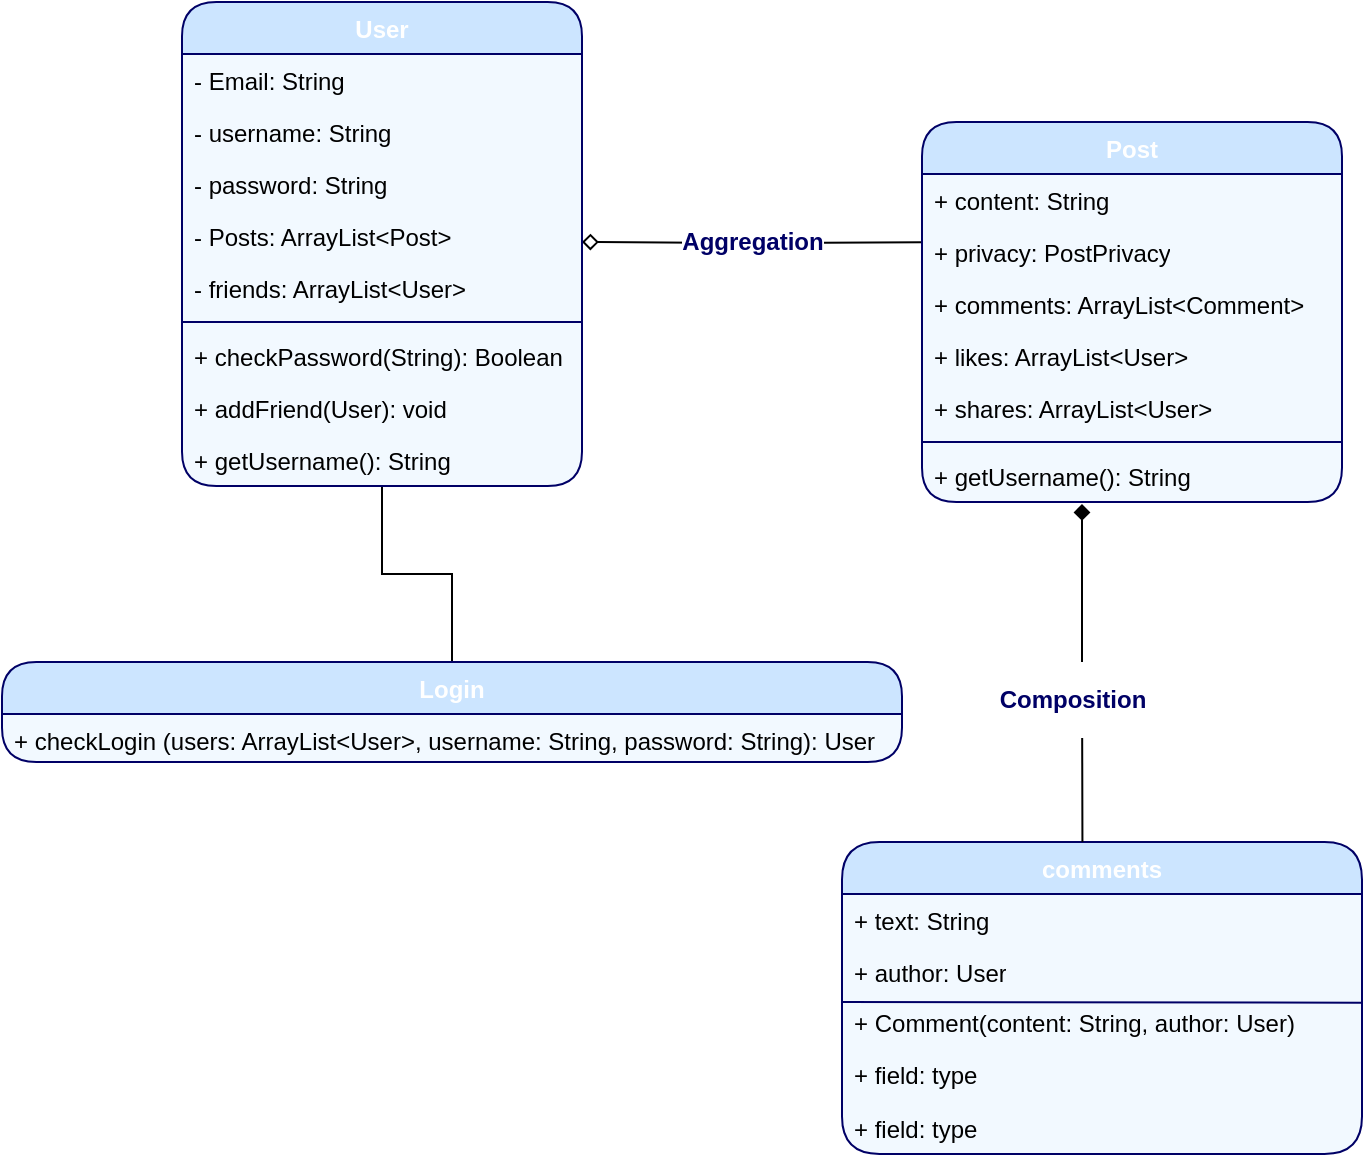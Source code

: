 <mxfile version="25.0.1">
  <diagram id="C5RBs43oDa-KdzZeNtuy" name="Page-1">
    <mxGraphModel dx="643" dy="750" grid="1" gridSize="10" guides="1" tooltips="1" connect="1" arrows="1" fold="1" page="1" pageScale="1" pageWidth="827" pageHeight="1169" math="0" shadow="0">
      <root>
        <mxCell id="WIyWlLk6GJQsqaUBKTNV-0" />
        <mxCell id="WIyWlLk6GJQsqaUBKTNV-1" parent="WIyWlLk6GJQsqaUBKTNV-0" />
        <mxCell id="EEwjy92J7T-Fo-g2I9Rr-0" value="" style="edgeStyle=orthogonalEdgeStyle;rounded=0;orthogonalLoop=1;jettySize=auto;html=1;endArrow=none;endFill=0;startArrow=none;startFill=0;" edge="1" parent="WIyWlLk6GJQsqaUBKTNV-1" source="EEwjy92J7T-Fo-g2I9Rr-2" target="EEwjy92J7T-Fo-g2I9Rr-12">
          <mxGeometry relative="1" as="geometry" />
        </mxCell>
        <mxCell id="EEwjy92J7T-Fo-g2I9Rr-1" value="Aggregation" style="edgeStyle=orthogonalEdgeStyle;rounded=1;orthogonalLoop=1;jettySize=auto;html=1;fontFamily=Helvetica;fontSize=12;fontColor=#000066;fontStyle=1;curved=0;startArrow=diamond;startFill=0;endArrow=none;endFill=0;entryX=0;entryY=0.311;entryDx=0;entryDy=0;entryPerimeter=0;" edge="1" parent="WIyWlLk6GJQsqaUBKTNV-1" target="EEwjy92J7T-Fo-g2I9Rr-16">
          <mxGeometry relative="1" as="geometry">
            <mxPoint x="530" y="191" as="targetPoint" />
            <mxPoint x="360" y="190" as="sourcePoint" />
          </mxGeometry>
        </mxCell>
        <mxCell id="EEwjy92J7T-Fo-g2I9Rr-2" value="User" style="swimlane;fontStyle=1;align=center;verticalAlign=top;childLayout=stackLayout;horizontal=1;startSize=26;horizontalStack=0;resizeParent=1;resizeParentMax=0;resizeLast=0;collapsible=1;marginBottom=0;whiteSpace=wrap;html=1;fillColor=#CCE5FF;strokeColor=#000066;swimlaneFillColor=#F2F9FF;rounded=1;fontColor=#ffffff;arcSize=22;" vertex="1" parent="WIyWlLk6GJQsqaUBKTNV-1">
          <mxGeometry x="160" y="70" width="200" height="242" as="geometry" />
        </mxCell>
        <mxCell id="EEwjy92J7T-Fo-g2I9Rr-3" value="- Email: String" style="text;strokeColor=none;fillColor=none;align=left;verticalAlign=top;spacingLeft=4;spacingRight=4;overflow=hidden;rotatable=0;points=[[0,0.5],[1,0.5]];portConstraint=eastwest;whiteSpace=wrap;html=1;" vertex="1" parent="EEwjy92J7T-Fo-g2I9Rr-2">
          <mxGeometry y="26" width="200" height="26" as="geometry" />
        </mxCell>
        <mxCell id="EEwjy92J7T-Fo-g2I9Rr-4" value="- username: String" style="text;strokeColor=none;fillColor=none;align=left;verticalAlign=top;spacingLeft=4;spacingRight=4;overflow=hidden;rotatable=0;points=[[0,0.5],[1,0.5]];portConstraint=eastwest;whiteSpace=wrap;html=1;" vertex="1" parent="EEwjy92J7T-Fo-g2I9Rr-2">
          <mxGeometry y="52" width="200" height="26" as="geometry" />
        </mxCell>
        <mxCell id="EEwjy92J7T-Fo-g2I9Rr-5" value="- password: String" style="text;strokeColor=none;fillColor=none;align=left;verticalAlign=top;spacingLeft=4;spacingRight=4;overflow=hidden;rotatable=0;points=[[0,0.5],[1,0.5]];portConstraint=eastwest;whiteSpace=wrap;html=1;" vertex="1" parent="EEwjy92J7T-Fo-g2I9Rr-2">
          <mxGeometry y="78" width="200" height="26" as="geometry" />
        </mxCell>
        <mxCell id="EEwjy92J7T-Fo-g2I9Rr-6" value="- Posts: ArrayList&amp;lt;Post&amp;gt;" style="text;strokeColor=none;fillColor=none;align=left;verticalAlign=top;spacingLeft=4;spacingRight=4;overflow=hidden;rotatable=0;points=[[0,0.5],[1,0.5]];portConstraint=eastwest;whiteSpace=wrap;html=1;" vertex="1" parent="EEwjy92J7T-Fo-g2I9Rr-2">
          <mxGeometry y="104" width="200" height="26" as="geometry" />
        </mxCell>
        <mxCell id="EEwjy92J7T-Fo-g2I9Rr-7" value="-&amp;nbsp;friends: ArrayList&amp;lt;User&amp;gt;" style="text;strokeColor=none;fillColor=none;align=left;verticalAlign=top;spacingLeft=4;spacingRight=4;overflow=hidden;rotatable=0;points=[[0,0.5],[1,0.5]];portConstraint=eastwest;whiteSpace=wrap;html=1;" vertex="1" parent="EEwjy92J7T-Fo-g2I9Rr-2">
          <mxGeometry y="130" width="200" height="26" as="geometry" />
        </mxCell>
        <mxCell id="EEwjy92J7T-Fo-g2I9Rr-8" value="" style="line;strokeWidth=1;fillColor=none;align=left;verticalAlign=middle;spacingTop=-1;spacingLeft=3;spacingRight=3;rotatable=0;labelPosition=right;points=[];portConstraint=eastwest;strokeColor=inherit;" vertex="1" parent="EEwjy92J7T-Fo-g2I9Rr-2">
          <mxGeometry y="156" width="200" height="8" as="geometry" />
        </mxCell>
        <mxCell id="EEwjy92J7T-Fo-g2I9Rr-9" value="+ checkPassword(String): Boolean" style="text;strokeColor=none;fillColor=none;align=left;verticalAlign=top;spacingLeft=4;spacingRight=4;overflow=hidden;rotatable=0;points=[[0,0.5],[1,0.5]];portConstraint=eastwest;whiteSpace=wrap;html=1;" vertex="1" parent="EEwjy92J7T-Fo-g2I9Rr-2">
          <mxGeometry y="164" width="200" height="26" as="geometry" />
        </mxCell>
        <mxCell id="EEwjy92J7T-Fo-g2I9Rr-10" value="+ addFriend(User): void" style="text;strokeColor=none;fillColor=none;align=left;verticalAlign=top;spacingLeft=4;spacingRight=4;overflow=hidden;rotatable=0;points=[[0,0.5],[1,0.5]];portConstraint=eastwest;whiteSpace=wrap;html=1;" vertex="1" parent="EEwjy92J7T-Fo-g2I9Rr-2">
          <mxGeometry y="190" width="200" height="26" as="geometry" />
        </mxCell>
        <mxCell id="EEwjy92J7T-Fo-g2I9Rr-11" value="&lt;span class=&quot;hljs-operator&quot;&gt;+&lt;/span&gt; getUsername(): String&amp;nbsp;" style="text;strokeColor=none;fillColor=none;align=left;verticalAlign=top;spacingLeft=4;spacingRight=4;overflow=hidden;rotatable=0;points=[[0,0.5],[1,0.5]];portConstraint=eastwest;whiteSpace=wrap;html=1;" vertex="1" parent="EEwjy92J7T-Fo-g2I9Rr-2">
          <mxGeometry y="216" width="200" height="26" as="geometry" />
        </mxCell>
        <mxCell id="EEwjy92J7T-Fo-g2I9Rr-12" value="&lt;font color=&quot;#ffffff&quot;&gt;Login&lt;/font&gt;" style="swimlane;fontStyle=1;align=center;verticalAlign=top;childLayout=stackLayout;horizontal=1;startSize=26;horizontalStack=0;resizeParent=1;resizeParentMax=0;resizeLast=0;collapsible=1;marginBottom=0;whiteSpace=wrap;html=1;fillColor=#CCE5FF;strokeColor=#000066;swimlaneFillColor=#F2F9FF;rounded=1;arcSize=22;fontFamily=Helvetica;fontSize=12;fontColor=#ffffff;" vertex="1" parent="WIyWlLk6GJQsqaUBKTNV-1">
          <mxGeometry x="70" y="400" width="450" height="50" as="geometry" />
        </mxCell>
        <mxCell id="EEwjy92J7T-Fo-g2I9Rr-13" value="&lt;font style=&quot;font-weight: normal;&quot; color=&quot;#000000&quot;&gt;&lt;span class=&quot;hljs-operator&quot;&gt;+&lt;/span&gt;&amp;nbsp;checkLogin (users: ArrayList&lt;span class=&quot;hljs-operator&quot;&gt;&amp;lt;&lt;/span&gt;&lt;span class=&quot;hljs-keyword&quot;&gt;User&lt;/span&gt;&lt;span class=&quot;hljs-operator&quot;&gt;&amp;gt;&lt;/span&gt;, username: String, password: String): &lt;span class=&quot;hljs-keyword&quot;&gt;User&lt;/span&gt;&lt;/font&gt;" style="text;strokeColor=none;fillColor=none;align=left;verticalAlign=top;spacingLeft=4;spacingRight=4;overflow=hidden;rotatable=0;points=[[0,0.5],[1,0.5]];portConstraint=eastwest;whiteSpace=wrap;html=1;fontFamily=Helvetica;fontSize=12;fontColor=#ffffff;fontStyle=1;" vertex="1" parent="EEwjy92J7T-Fo-g2I9Rr-12">
          <mxGeometry y="26" width="450" height="24" as="geometry" />
        </mxCell>
        <mxCell id="EEwjy92J7T-Fo-g2I9Rr-14" value="Post" style="swimlane;fontStyle=1;align=center;verticalAlign=top;childLayout=stackLayout;horizontal=1;startSize=26;horizontalStack=0;resizeParent=1;resizeParentMax=0;resizeLast=0;collapsible=1;marginBottom=0;whiteSpace=wrap;html=1;fillColor=#CCE5FF;strokeColor=#000066;swimlaneFillColor=#F2F9FF;rounded=1;fontColor=#ffffff;arcSize=22;fontFamily=Helvetica;fontSize=12;" vertex="1" parent="WIyWlLk6GJQsqaUBKTNV-1">
          <mxGeometry x="530" y="130" width="210" height="190" as="geometry" />
        </mxCell>
        <mxCell id="EEwjy92J7T-Fo-g2I9Rr-15" value="&lt;span style=&quot;font-weight: normal;&quot;&gt;&lt;span class=&quot;hljs-operator&quot;&gt;+&lt;/span&gt; content: String&lt;/span&gt;" style="text;strokeColor=none;fillColor=none;align=left;verticalAlign=top;spacingLeft=4;spacingRight=4;overflow=hidden;rotatable=0;points=[[0,0.5],[1,0.5]];portConstraint=eastwest;whiteSpace=wrap;html=1;fontFamily=Helvetica;fontSize=12;fontColor=#000000;fontStyle=1;" vertex="1" parent="EEwjy92J7T-Fo-g2I9Rr-14">
          <mxGeometry y="26" width="210" height="26" as="geometry" />
        </mxCell>
        <mxCell id="EEwjy92J7T-Fo-g2I9Rr-16" value="&lt;span style=&quot;font-weight: normal;&quot;&gt;&lt;span class=&quot;hljs-operator&quot;&gt;+&lt;/span&gt; privacy: PostPrivacy&lt;/span&gt;" style="text;strokeColor=none;fillColor=none;align=left;verticalAlign=top;spacingLeft=4;spacingRight=4;overflow=hidden;rotatable=0;points=[[0,0.5],[1,0.5]];portConstraint=eastwest;whiteSpace=wrap;html=1;fontFamily=Helvetica;fontSize=12;fontColor=#000000;fontStyle=1;" vertex="1" parent="EEwjy92J7T-Fo-g2I9Rr-14">
          <mxGeometry y="52" width="210" height="26" as="geometry" />
        </mxCell>
        <mxCell id="EEwjy92J7T-Fo-g2I9Rr-17" value="&lt;span class=&quot;hljs-operator&quot;&gt;+&lt;/span&gt; comments: ArrayList&lt;span class=&quot;hljs-operator&quot;&gt;&amp;lt;&lt;/span&gt;Comment&lt;span class=&quot;hljs-operator&quot;&gt;&amp;gt;&lt;/span&gt;" style="text;strokeColor=none;fillColor=none;align=left;verticalAlign=top;spacingLeft=4;spacingRight=4;overflow=hidden;rotatable=0;points=[[0,0.5],[1,0.5]];portConstraint=eastwest;whiteSpace=wrap;html=1;fontFamily=Helvetica;fontSize=12;fontColor=#000000;fontStyle=0;" vertex="1" parent="EEwjy92J7T-Fo-g2I9Rr-14">
          <mxGeometry y="78" width="210" height="26" as="geometry" />
        </mxCell>
        <mxCell id="EEwjy92J7T-Fo-g2I9Rr-18" value="&lt;span class=&quot;hljs-operator&quot;&gt;+&lt;/span&gt; likes: ArrayList&lt;span class=&quot;hljs-operator&quot;&gt;&amp;lt;&lt;/span&gt;&lt;span class=&quot;hljs-keyword&quot;&gt;User&lt;/span&gt;&lt;span class=&quot;hljs-operator&quot;&gt;&amp;gt;&lt;/span&gt;" style="text;strokeColor=none;fillColor=none;align=left;verticalAlign=top;spacingLeft=4;spacingRight=4;overflow=hidden;rotatable=0;points=[[0,0.5],[1,0.5]];portConstraint=eastwest;whiteSpace=wrap;html=1;fontFamily=Helvetica;fontSize=12;fontColor=#000000;fontStyle=0;" vertex="1" parent="EEwjy92J7T-Fo-g2I9Rr-14">
          <mxGeometry y="104" width="210" height="26" as="geometry" />
        </mxCell>
        <mxCell id="EEwjy92J7T-Fo-g2I9Rr-19" value="&lt;span class=&quot;hljs-operator&quot;&gt;+&lt;/span&gt; shares: ArrayList&lt;span class=&quot;hljs-operator&quot;&gt;&amp;lt;&lt;/span&gt;&lt;span class=&quot;hljs-keyword&quot;&gt;User&lt;/span&gt;&lt;span class=&quot;hljs-operator&quot;&gt;&amp;gt;&lt;/span&gt;" style="text;strokeColor=none;fillColor=none;align=left;verticalAlign=top;spacingLeft=4;spacingRight=4;overflow=hidden;rotatable=0;points=[[0,0.5],[1,0.5]];portConstraint=eastwest;whiteSpace=wrap;html=1;fontFamily=Helvetica;fontSize=12;fontColor=#000000;fontStyle=0;" vertex="1" parent="EEwjy92J7T-Fo-g2I9Rr-14">
          <mxGeometry y="130" width="210" height="26" as="geometry" />
        </mxCell>
        <mxCell id="EEwjy92J7T-Fo-g2I9Rr-20" value="" style="line;strokeWidth=1;fillColor=#CCE5FF;align=center;verticalAlign=top;spacingTop=-1;spacingLeft=3;spacingRight=3;rotatable=0;labelPosition=right;points=[];portConstraint=eastwest;strokeColor=#000066;rounded=1;arcSize=22;swimlaneFillColor=#F2F9FF;fontFamily=Helvetica;fontSize=12;fontColor=#ffffff;fontStyle=1;" vertex="1" parent="EEwjy92J7T-Fo-g2I9Rr-14">
          <mxGeometry y="156" width="210" height="8" as="geometry" />
        </mxCell>
        <mxCell id="EEwjy92J7T-Fo-g2I9Rr-21" value="&lt;span class=&quot;hljs-operator&quot;&gt;+&lt;/span&gt; getUsername(): String&amp;nbsp;" style="text;strokeColor=none;fillColor=none;align=left;verticalAlign=top;spacingLeft=4;spacingRight=4;overflow=hidden;rotatable=0;points=[[0,0.5],[1,0.5]];portConstraint=eastwest;whiteSpace=wrap;html=1;fontFamily=Helvetica;fontSize=12;fontColor=#000000;fontStyle=0;" vertex="1" parent="EEwjy92J7T-Fo-g2I9Rr-14">
          <mxGeometry y="164" width="210" height="26" as="geometry" />
        </mxCell>
        <mxCell id="EEwjy92J7T-Fo-g2I9Rr-22" value="comments" style="swimlane;fontStyle=1;childLayout=stackLayout;horizontal=1;startSize=26;fillColor=#CCE5FF;horizontalStack=0;resizeParent=1;resizeParentMax=0;resizeLast=0;collapsible=1;marginBottom=0;whiteSpace=wrap;html=1;rounded=1;glass=0;shadow=0;arcSize=24;strokeColor=#000066;align=center;verticalAlign=top;spacingLeft=4;spacingRight=4;fontFamily=Helvetica;fontSize=12;fontColor=#ffffff;gradientColor=none;swimlaneFillColor=#F2F9FF;" vertex="1" parent="WIyWlLk6GJQsqaUBKTNV-1">
          <mxGeometry x="490" y="490" width="260" height="156" as="geometry" />
        </mxCell>
        <mxCell id="EEwjy92J7T-Fo-g2I9Rr-23" value="+ text: String" style="text;strokeColor=none;fillColor=none;align=left;verticalAlign=top;spacingLeft=4;spacingRight=4;overflow=hidden;rotatable=0;points=[[0,0.5],[1,0.5]];portConstraint=eastwest;whiteSpace=wrap;html=1;rounded=1;glass=0;shadow=0;fontFamily=Helvetica;fontSize=12;fontColor=#000000;fontStyle=0;" vertex="1" parent="EEwjy92J7T-Fo-g2I9Rr-22">
          <mxGeometry y="26" width="260" height="26" as="geometry" />
        </mxCell>
        <mxCell id="EEwjy92J7T-Fo-g2I9Rr-24" value="+ author: User" style="text;strokeColor=none;fillColor=none;align=left;verticalAlign=top;spacingLeft=4;spacingRight=4;overflow=hidden;rotatable=0;points=[[0,0.5],[1,0.5]];portConstraint=eastwest;whiteSpace=wrap;html=1;rounded=1;glass=0;shadow=0;fontFamily=Helvetica;fontSize=12;fontColor=#000000;fontStyle=0;" vertex="1" parent="EEwjy92J7T-Fo-g2I9Rr-22">
          <mxGeometry y="52" width="260" height="26" as="geometry" />
        </mxCell>
        <mxCell id="EEwjy92J7T-Fo-g2I9Rr-25" value="&lt;span class=&quot;hljs-operator&quot;&gt;+&lt;/span&gt; Comment(content: String, author: &lt;span class=&quot;hljs-keyword&quot;&gt;User&lt;/span&gt;)" style="text;strokeColor=none;fillColor=none;align=left;verticalAlign=middle;spacingLeft=4;spacingRight=4;overflow=hidden;rotatable=0;points=[[0,0.5],[1,0.5]];portConstraint=eastwest;whiteSpace=wrap;html=1;rounded=1;glass=0;shadow=0;fontFamily=Helvetica;fontSize=12;fontColor=#000000;fontStyle=0;" vertex="1" parent="EEwjy92J7T-Fo-g2I9Rr-22">
          <mxGeometry y="78" width="260" height="26" as="geometry" />
        </mxCell>
        <mxCell id="EEwjy92J7T-Fo-g2I9Rr-26" value="+ field: type" style="text;strokeColor=none;fillColor=none;align=left;verticalAlign=middle;spacingLeft=4;spacingRight=4;overflow=hidden;rotatable=0;points=[[0,0.5],[1,0.5]];portConstraint=eastwest;whiteSpace=wrap;html=1;rounded=1;glass=0;shadow=0;fontFamily=Helvetica;fontSize=12;fontColor=#000000;fontStyle=0;" vertex="1" parent="EEwjy92J7T-Fo-g2I9Rr-22">
          <mxGeometry y="104" width="260" height="26" as="geometry" />
        </mxCell>
        <mxCell id="EEwjy92J7T-Fo-g2I9Rr-27" value="+ field: type" style="text;strokeColor=none;fillColor=none;align=left;verticalAlign=top;spacingLeft=4;spacingRight=4;overflow=hidden;rotatable=0;points=[[0,0.5],[1,0.5]];portConstraint=eastwest;whiteSpace=wrap;html=1;rounded=1;glass=0;shadow=0;fontFamily=Helvetica;fontSize=12;fontColor=#000000;fontStyle=0;" vertex="1" parent="EEwjy92J7T-Fo-g2I9Rr-22">
          <mxGeometry y="130" width="260" height="26" as="geometry" />
        </mxCell>
        <mxCell id="EEwjy92J7T-Fo-g2I9Rr-28" value="" style="edgeStyle=none;orthogonalLoop=1;jettySize=auto;html=1;rounded=0;fontFamily=Helvetica;fontSize=12;fontColor=#ffffff;fontStyle=1;endArrow=none;endFill=0;strokeColor=#000066;entryX=0.999;entryY=0.09;entryDx=0;entryDy=0;entryPerimeter=0;exitX=0;exitY=0.079;exitDx=0;exitDy=0;exitPerimeter=0;jumpStyle=none;verticalAlign=middle;jumpSize=6;flowAnimation=0;" edge="1" parent="EEwjy92J7T-Fo-g2I9Rr-22" source="EEwjy92J7T-Fo-g2I9Rr-25" target="EEwjy92J7T-Fo-g2I9Rr-25">
          <mxGeometry width="100" relative="1" as="geometry">
            <mxPoint x="-20" y="-131.703" as="sourcePoint" />
            <mxPoint x="140" y="-61.322" as="targetPoint" />
            <Array as="points" />
          </mxGeometry>
        </mxCell>
        <mxCell id="EEwjy92J7T-Fo-g2I9Rr-29" value="" style="edgeStyle=none;orthogonalLoop=1;jettySize=auto;html=1;rounded=0;fontFamily=Helvetica;fontSize=12;fontColor=#ffffff;fontStyle=1;entryX=0.347;entryY=-0.003;entryDx=0;entryDy=0;entryPerimeter=0;endArrow=none;endFill=0;startArrow=diamond;startFill=1;" edge="1" parent="WIyWlLk6GJQsqaUBKTNV-1">
          <mxGeometry width="100" relative="1" as="geometry">
            <mxPoint x="610" y="321" as="sourcePoint" />
            <mxPoint x="610.22" y="490.002" as="targetPoint" />
            <Array as="points">
              <mxPoint x="610" y="340.47" />
              <mxPoint x="610" y="370.47" />
              <mxPoint x="610" y="400.47" />
            </Array>
          </mxGeometry>
        </mxCell>
        <mxCell id="EEwjy92J7T-Fo-g2I9Rr-30" value="&lt;p data-pm-slice=&quot;0 0 []&quot;&gt;&lt;font color=&quot;#000066&quot;&gt;Composition&lt;/font&gt;&lt;/p&gt;" style="text;html=1;align=center;verticalAlign=bottom;resizable=0;points=[];autosize=1;strokeColor=none;fillColor=none;fontFamily=Helvetica;fontSize=12;fontColor=#ffffff;fontStyle=1;labelBackgroundColor=default;labelBorderColor=none;" vertex="1" parent="WIyWlLk6GJQsqaUBKTNV-1">
          <mxGeometry x="560" y="390" width="90" height="50" as="geometry" />
        </mxCell>
      </root>
    </mxGraphModel>
  </diagram>
</mxfile>
